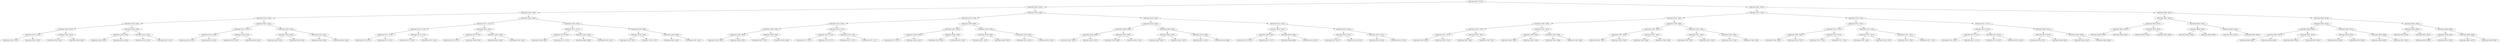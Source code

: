 digraph G{
1564463659 [label="Node{data=[6371, 6371]}"]
1564463659 -> 458465910
458465910 [label="Node{data=[5362, 5362]}"]
458465910 -> 27758114
27758114 [label="Node{data=[4269, 4269]}"]
27758114 -> 1324837751
1324837751 [label="Node{data=[4253, 4253]}"]
1324837751 -> 1845118472
1845118472 [label="Node{data=[4041, 4041]}"]
1845118472 -> 1799096787
1799096787 [label="Node{data=[3953, 3953]}"]
1799096787 -> 1456950280
1456950280 [label="Node{data=[2355, 2355]}"]
1456950280 -> 596523382
596523382 [label="Node{data=[2342, 2342]}"]
1456950280 -> 477880585
477880585 [label="Node{data=[3952, 3952]}"]
1799096787 -> 394400196
394400196 [label="Node{data=[3955, 3955]}"]
394400196 -> 2077861936
2077861936 [label="Node{data=[3954, 3954]}"]
394400196 -> 693009332
693009332 [label="Node{data=[3956, 3956]}"]
1845118472 -> 1786684477
1786684477 [label="Node{data=[4249, 4249]}"]
1786684477 -> 1836422279
1836422279 [label="Node{data=[4233, 4233]}"]
1836422279 -> 1541089585
1541089585 [label="Node{data=[4208, 4208]}"]
1836422279 -> 17984037
17984037 [label="Node{data=[4248, 4248]}"]
1786684477 -> 517110134
517110134 [label="Node{data=[4251, 4251]}"]
517110134 -> 1606555527
1606555527 [label="Node{data=[4250, 4250]}"]
517110134 -> 1574055919
1574055919 [label="Node{data=[4252, 4252]}"]
1324837751 -> 1325610290
1325610290 [label="Node{data=[4261, 4261]}"]
1325610290 -> 1108864109
1108864109 [label="Node{data=[4257, 4257]}"]
1108864109 -> 220640647
220640647 [label="Node{data=[4255, 4255]}"]
220640647 -> 1103580827
1103580827 [label="Node{data=[4254, 4254]}"]
220640647 -> 389761332
389761332 [label="Node{data=[4256, 4256]}"]
1108864109 -> 1790098234
1790098234 [label="Node{data=[4259, 4259]}"]
1790098234 -> 1375773030
1375773030 [label="Node{data=[4258, 4258]}"]
1790098234 -> 701013547
701013547 [label="Node{data=[4260, 4260]}"]
1325610290 -> 1685524687
1685524687 [label="Node{data=[4265, 4265]}"]
1685524687 -> 459480080
459480080 [label="Node{data=[4263, 4263]}"]
459480080 -> 1287619979
1287619979 [label="Node{data=[4262, 4262]}"]
459480080 -> 560686065
560686065 [label="Node{data=[4264, 4264]}"]
1685524687 -> 2101804667
2101804667 [label="Node{data=[4267, 4267]}"]
2101804667 -> 2126970463
2126970463 [label="Node{data=[4266, 4266]}"]
2101804667 -> 1315286993
1315286993 [label="Node{data=[4268, 4268]}"]
27758114 -> 879438087
879438087 [label="Node{data=[4285, 4285]}"]
879438087 -> 2115284183
2115284183 [label="Node{data=[4277, 4277]}"]
2115284183 -> 938053964
938053964 [label="Node{data=[4273, 4273]}"]
938053964 -> 1410448199
1410448199 [label="Node{data=[4271, 4271]}"]
1410448199 -> 970949587
970949587 [label="Node{data=[4270, 4270]}"]
1410448199 -> 1651962411
1651962411 [label="Node{data=[4272, 4272]}"]
938053964 -> 435055832
435055832 [label="Node{data=[4275, 4275]}"]
435055832 -> 1090271009
1090271009 [label="Node{data=[4274, 4274]}"]
435055832 -> 91809270
91809270 [label="Node{data=[4276, 4276]}"]
2115284183 -> 1347070168
1347070168 [label="Node{data=[4281, 4281]}"]
1347070168 -> 975738533
975738533 [label="Node{data=[4279, 4279]}"]
975738533 -> 466414590
466414590 [label="Node{data=[4278, 4278]}"]
975738533 -> 1499068964
1499068964 [label="Node{data=[4280, 4280]}"]
1347070168 -> 1557173695
1557173695 [label="Node{data=[4283, 4283]}"]
1557173695 -> 573812030
573812030 [label="Node{data=[4282, 4282]}"]
1557173695 -> 1583100317
1583100317 [label="Node{data=[4284, 4284]}"]
879438087 -> 1212311720
1212311720 [label="Node{data=[5354, 5354]}"]
1212311720 -> 275210610
275210610 [label="Node{data=[4577, 4577]}"]
275210610 -> 788689949
788689949 [label="Node{data=[4338, 4338]}"]
788689949 -> 275605689
275605689 [label="Node{data=[4294, 4294]}"]
788689949 -> 1269908788
1269908788 [label="Node{data=[4571, 4571]}"]
275210610 -> 1618395585
1618395585 [label="Node{data=[4823, 4823]}"]
1618395585 -> 1550381902
1550381902 [label="Node{data=[4698, 4698]}"]
1618395585 -> 658202842
658202842 [label="Node{data=[5316, 5316]}"]
1212311720 -> 1726089708
1726089708 [label="Node{data=[5358, 5358]}"]
1726089708 -> 810329144
810329144 [label="Node{data=[5356, 5356]}"]
810329144 -> 723899388
723899388 [label="Node{data=[5355, 5355]}"]
810329144 -> 1466190834
1466190834 [label="Node{data=[5357, 5357]}"]
1726089708 -> 557815195
557815195 [label="Node{data=[5360, 5360]}"]
557815195 -> 1946654944
1946654944 [label="Node{data=[5359, 5359]}"]
557815195 -> 1899503535
1899503535 [label="Node{data=[5361, 5361]}"]
458465910 -> 83288481
83288481 [label="Node{data=[5394, 5394]}"]
83288481 -> 1505247209
1505247209 [label="Node{data=[5378, 5378]}"]
1505247209 -> 288390310
288390310 [label="Node{data=[5370, 5370]}"]
288390310 -> 549768264
549768264 [label="Node{data=[5366, 5366]}"]
549768264 -> 327993880
327993880 [label="Node{data=[5364, 5364]}"]
327993880 -> 198441207
198441207 [label="Node{data=[5363, 5363]}"]
327993880 -> 420765799
420765799 [label="Node{data=[5365, 5365]}"]
549768264 -> 523520385
523520385 [label="Node{data=[5368, 5368]}"]
523520385 -> 1788710005
1788710005 [label="Node{data=[5367, 5367]}"]
523520385 -> 2115880337
2115880337 [label="Node{data=[5369, 5369]}"]
288390310 -> 1152419181
1152419181 [label="Node{data=[5374, 5374]}"]
1152419181 -> 2046141499
2046141499 [label="Node{data=[5372, 5372]}"]
2046141499 -> 2131583316
2131583316 [label="Node{data=[5371, 5371]}"]
2046141499 -> 1873543785
1873543785 [label="Node{data=[5373, 5373]}"]
1152419181 -> 796358940
796358940 [label="Node{data=[5376, 5376]}"]
796358940 -> 2079839413
2079839413 [label="Node{data=[5375, 5375]}"]
796358940 -> 1868832094
1868832094 [label="Node{data=[5377, 5377]}"]
1505247209 -> 1624569233
1624569233 [label="Node{data=[5386, 5386]}"]
1624569233 -> 1962921742
1962921742 [label="Node{data=[5382, 5382]}"]
1962921742 -> 828960600
828960600 [label="Node{data=[5380, 5380]}"]
828960600 -> 2116655814
2116655814 [label="Node{data=[5379, 5379]}"]
828960600 -> 957780207
957780207 [label="Node{data=[5381, 5381]}"]
1962921742 -> 857452412
857452412 [label="Node{data=[5384, 5384]}"]
857452412 -> 1174373480
1174373480 [label="Node{data=[5383, 5383]}"]
857452412 -> 1999821243
1999821243 [label="Node{data=[5385, 5385]}"]
1624569233 -> 2049879642
2049879642 [label="Node{data=[5390, 5390]}"]
2049879642 -> 337681964
337681964 [label="Node{data=[5388, 5388]}"]
337681964 -> 759534596
759534596 [label="Node{data=[5387, 5387]}"]
337681964 -> 1281060630
1281060630 [label="Node{data=[5389, 5389]}"]
2049879642 -> 1133008057
1133008057 [label="Node{data=[5392, 5392]}"]
1133008057 -> 1405711130
1405711130 [label="Node{data=[5391, 5391]}"]
1133008057 -> 1378695379
1378695379 [label="Node{data=[5393, 5393]}"]
83288481 -> 1159323231
1159323231 [label="Node{data=[5562, 5562]}"]
1159323231 -> 1144354777
1144354777 [label="Node{data=[5402, 5402]}"]
1144354777 -> 1560059366
1560059366 [label="Node{data=[5398, 5398]}"]
1560059366 -> 1739382026
1739382026 [label="Node{data=[5396, 5396]}"]
1739382026 -> 1816923270
1816923270 [label="Node{data=[5395, 5395]}"]
1739382026 -> 61351273
61351273 [label="Node{data=[5397, 5397]}"]
1560059366 -> 990088023
990088023 [label="Node{data=[5400, 5400]}"]
990088023 -> 986072496
986072496 [label="Node{data=[5399, 5399]}"]
990088023 -> 912410194
912410194 [label="Node{data=[5401, 5401]}"]
1144354777 -> 1948495514
1948495514 [label="Node{data=[5406, 5406]}"]
1948495514 -> 1398659706
1398659706 [label="Node{data=[5404, 5404]}"]
1398659706 -> 1530850916
1530850916 [label="Node{data=[5403, 5403]}"]
1398659706 -> 2135581575
2135581575 [label="Node{data=[5405, 5405]}"]
1948495514 -> 385107338
385107338 [label="Node{data=[5428, 5428]}"]
385107338 -> 726127396
726127396 [label="Node{data=[5407, 5407]}"]
385107338 -> 128337382
128337382 [label="Node{data=[5460, 5460]}"]
1159323231 -> 735856846
735856846 [label="Node{data=[6311, 6311]}"]
735856846 -> 523272234
523272234 [label="Node{data=[6307, 6307]}"]
523272234 -> 175877659
175877659 [label="Node{data=[5602, 5602]}"]
175877659 -> 1070023623
1070023623 [label="Node{data=[5576, 5576]}"]
175877659 -> 1989473993
1989473993 [label="Node{data=[5617, 5617]}"]
523272234 -> 1832786401
1832786401 [label="Node{data=[6309, 6309]}"]
1832786401 -> 979532075
979532075 [label="Node{data=[6308, 6308]}"]
1832786401 -> 1061080283
1061080283 [label="Node{data=[6310, 6310]}"]
735856846 -> 1858950987
1858950987 [label="Node{data=[6315, 6315]}"]
1858950987 -> 1931586146
1931586146 [label="Node{data=[6313, 6313]}"]
1931586146 -> 1512259084
1512259084 [label="Node{data=[6312, 6312]}"]
1931586146 -> 330463623
330463623 [label="Node{data=[6314, 6314]}"]
1858950987 -> 390140853
390140853 [label="Node{data=[6317, 6317]}"]
390140853 -> 1775098245
1775098245 [label="Node{data=[6316, 6316]}"]
390140853 -> 710756846
710756846 [label="Node{data=[6318, 6318]}"]
1564463659 -> 706962275
706962275 [label="Node{data=[8611, 8611]}"]
706962275 -> 903876905
903876905 [label="Node{data=[7907, 7907]}"]
903876905 -> 845608929
845608929 [label="Node{data=[7891, 7891]}"]
845608929 -> 1916066426
1916066426 [label="Node{data=[7883, 7883]}"]
1916066426 -> 1136498468
1136498468 [label="Node{data=[7879, 7879]}"]
1136498468 -> 1986117411
1986117411 [label="Node{data=[7877, 7877]}"]
1986117411 -> 1941805041
1941805041 [label="Node{data=[6433, 6433]}"]
1986117411 -> 663647478
663647478 [label="Node{data=[7878, 7878]}"]
1136498468 -> 145085332
145085332 [label="Node{data=[7881, 7881]}"]
145085332 -> 1934032132
1934032132 [label="Node{data=[7880, 7880]}"]
145085332 -> 1826356866
1826356866 [label="Node{data=[7882, 7882]}"]
1916066426 -> 942022187
942022187 [label="Node{data=[7887, 7887]}"]
942022187 -> 515457992
515457992 [label="Node{data=[7885, 7885]}"]
515457992 -> 1523790790
1523790790 [label="Node{data=[7884, 7884]}"]
515457992 -> 1766844912
1766844912 [label="Node{data=[7886, 7886]}"]
942022187 -> 1628468660
1628468660 [label="Node{data=[7889, 7889]}"]
1628468660 -> 895733085
895733085 [label="Node{data=[7888, 7888]}"]
1628468660 -> 1986889012
1986889012 [label="Node{data=[7890, 7890]}"]
845608929 -> 1618731616
1618731616 [label="Node{data=[7899, 7899]}"]
1618731616 -> 44336654
44336654 [label="Node{data=[7895, 7895]}"]
44336654 -> 696691234
696691234 [label="Node{data=[7893, 7893]}"]
696691234 -> 869846531
869846531 [label="Node{data=[7892, 7892]}"]
696691234 -> 202326778
202326778 [label="Node{data=[7894, 7894]}"]
44336654 -> 717042051
717042051 [label="Node{data=[7897, 7897]}"]
717042051 -> 913721676
913721676 [label="Node{data=[7896, 7896]}"]
717042051 -> 1126900055
1126900055 [label="Node{data=[7898, 7898]}"]
1618731616 -> 902144858
902144858 [label="Node{data=[7903, 7903]}"]
902144858 -> 1991748936
1991748936 [label="Node{data=[7901, 7901]}"]
1991748936 -> 1922017019
1922017019 [label="Node{data=[7900, 7900]}"]
1991748936 -> 1756627044
1756627044 [label="Node{data=[7902, 7902]}"]
902144858 -> 1895018843
1895018843 [label="Node{data=[7905, 7905]}"]
1895018843 -> 996511712
996511712 [label="Node{data=[7904, 7904]}"]
1895018843 -> 877809161
877809161 [label="Node{data=[7906, 7906]}"]
903876905 -> 2091765703
2091765703 [label="Node{data=[7923, 7923]}"]
2091765703 -> 288997472
288997472 [label="Node{data=[7915, 7915]}"]
288997472 -> 104093480
104093480 [label="Node{data=[7911, 7911]}"]
104093480 -> 540046305
540046305 [label="Node{data=[7909, 7909]}"]
540046305 -> 846287831
846287831 [label="Node{data=[7908, 7908]}"]
540046305 -> 1838464825
1838464825 [label="Node{data=[7910, 7910]}"]
104093480 -> 1237133492
1237133492 [label="Node{data=[7913, 7913]}"]
1237133492 -> 1790043417
1790043417 [label="Node{data=[7912, 7912]}"]
1237133492 -> 1382476915
1382476915 [label="Node{data=[7914, 7914]}"]
288997472 -> 449051761
449051761 [label="Node{data=[7919, 7919]}"]
449051761 -> 974888725
974888725 [label="Node{data=[7917, 7917]}"]
974888725 -> 1600601186
1600601186 [label="Node{data=[7916, 7916]}"]
974888725 -> 973555337
973555337 [label="Node{data=[7918, 7918]}"]
449051761 -> 1067587020
1067587020 [label="Node{data=[7921, 7921]}"]
1067587020 -> 1495782938
1495782938 [label="Node{data=[7920, 7920]}"]
1067587020 -> 1069901168
1069901168 [label="Node{data=[7922, 7922]}"]
2091765703 -> 1073106703
1073106703 [label="Node{data=[8577, 8577]}"]
1073106703 -> 274014536
274014536 [label="Node{data=[8573, 8573]}"]
274014536 -> 1998959198
1998959198 [label="Node{data=[8571, 8571]}"]
1998959198 -> 1667213103
1667213103 [label="Node{data=[7924, 7924]}"]
1998959198 -> 1859916412
1859916412 [label="Node{data=[8572, 8572]}"]
274014536 -> 1463427470
1463427470 [label="Node{data=[8575, 8575]}"]
1463427470 -> 223858293
223858293 [label="Node{data=[8574, 8574]}"]
1463427470 -> 330266159
330266159 [label="Node{data=[8576, 8576]}"]
1073106703 -> 493803988
493803988 [label="Node{data=[8581, 8581]}"]
493803988 -> 459193766
459193766 [label="Node{data=[8579, 8579]}"]
459193766 -> 684326110
684326110 [label="Node{data=[8578, 8578]}"]
459193766 -> 1077934566
1077934566 [label="Node{data=[8580, 8580]}"]
493803988 -> 737421388
737421388 [label="Node{data=[8583, 8583]}"]
737421388 -> 1168708377
1168708377 [label="Node{data=[8582, 8582]}"]
737421388 -> 576792702
576792702 [label="Node{data=[8584, 8584]}"]
706962275 -> 489559325
489559325 [label="Node{data=[8645, 8645]}"]
489559325 -> 387119292
387119292 [label="Node{data=[8637, 8637]}"]
387119292 -> 447615132
447615132 [label="Node{data=[8633, 8633]}"]
447615132 -> 833091951
833091951 [label="Node{data=[8631, 8631]}"]
833091951 -> 1556911291
1556911291 [label="Node{data=[8630, 8630]}"]
833091951 -> 1553682566
1553682566 [label="Node{data=[8632, 8632]}"]
447615132 -> 911970681
911970681 [label="Node{data=[8635, 8635]}"]
911970681 -> 951679580
951679580 [label="Node{data=[8634, 8634]}"]
911970681 -> 15222972
15222972 [label="Node{data=[8636, 8636]}"]
387119292 -> 116467527
116467527 [label="Node{data=[8641, 8641]}"]
116467527 -> 1825291961
1825291961 [label="Node{data=[8639, 8639]}"]
1825291961 -> 533938918
533938918 [label="Node{data=[8638, 8638]}"]
1825291961 -> 1572619272
1572619272 [label="Node{data=[8640, 8640]}"]
116467527 -> 1383631847
1383631847 [label="Node{data=[8643, 8643]}"]
1383631847 -> 1668798823
1668798823 [label="Node{data=[8642, 8642]}"]
1383631847 -> 1714844573
1714844573 [label="Node{data=[8644, 8644]}"]
489559325 -> 1502996311
1502996311 [label="Node{data=[8928, 8928]}"]
1502996311 -> 1336178737
1336178737 [label="Node{data=[8653, 8653]}"]
1336178737 -> 306523203
306523203 [label="Node{data=[8649, 8649]}"]
306523203 -> 1194991373
1194991373 [label="Node{data=[8647, 8647]}"]
1194991373 -> 828635106
828635106 [label="Node{data=[8646, 8646]}"]
1194991373 -> 1567253519
1567253519 [label="Node{data=[8648, 8648]}"]
306523203 -> 1719041237
1719041237 [label="Node{data=[8651, 8651]}"]
1719041237 -> 1906558305
1906558305 [label="Node{data=[8650, 8650]}"]
1719041237 -> 1599205456
1599205456 [label="Node{data=[8652, 8652]}"]
1336178737 -> 1360375209
1360375209 [label="Node{data=[8657, 8657]}"]
1360375209 -> 72409994
72409994 [label="Node{data=[8655, 8655]}"]
72409994 -> 1807201964
1807201964 [label="Node{data=[8654, 8654]}"]
72409994 -> 1001654522
1001654522 [label="Node{data=[8656, 8656]}"]
1360375209 -> 1194365632
1194365632 [label="Node{data=[8659, 8659]}"]
1194365632 -> 1149203743
1149203743 [label="Node{data=[8658, 8658]}"]
1194365632 -> 304855530
304855530 [label="Node{data=[8927, 8927]}"]
1502996311 -> 155418765
155418765 [label="Node{data=[8932, 8932]}"]
155418765 -> 1252439543
1252439543 [label="Node{data=[8930, 8930]}"]
1252439543 -> 1968105009
1968105009 [label="Node{data=[8929, 8929]}"]
1252439543 -> 979756443
979756443 [label="Node{data=[8931, 8931]}"]
155418765 -> 792157618
792157618 [label="Node{data=[8936, 8936]}"]
792157618 -> 1346456750
1346456750 [label="Node{data=[8934, 8934]}"]
1346456750 -> 1379682297
1379682297 [label="Node{data=[8933, 8933]}"]
1346456750 -> 1205872920
1205872920 [label="Node{data=[8935, 8935]}"]
792157618 -> 1378825883
1378825883 [label="Node{data=[8938, 8938]}"]
1378825883 -> 147924044
147924044 [label="Node{data=[8937, 8937]}"]
1378825883 -> 954382624
954382624 [label="Node{data=[9538, 9538]}"]
}
